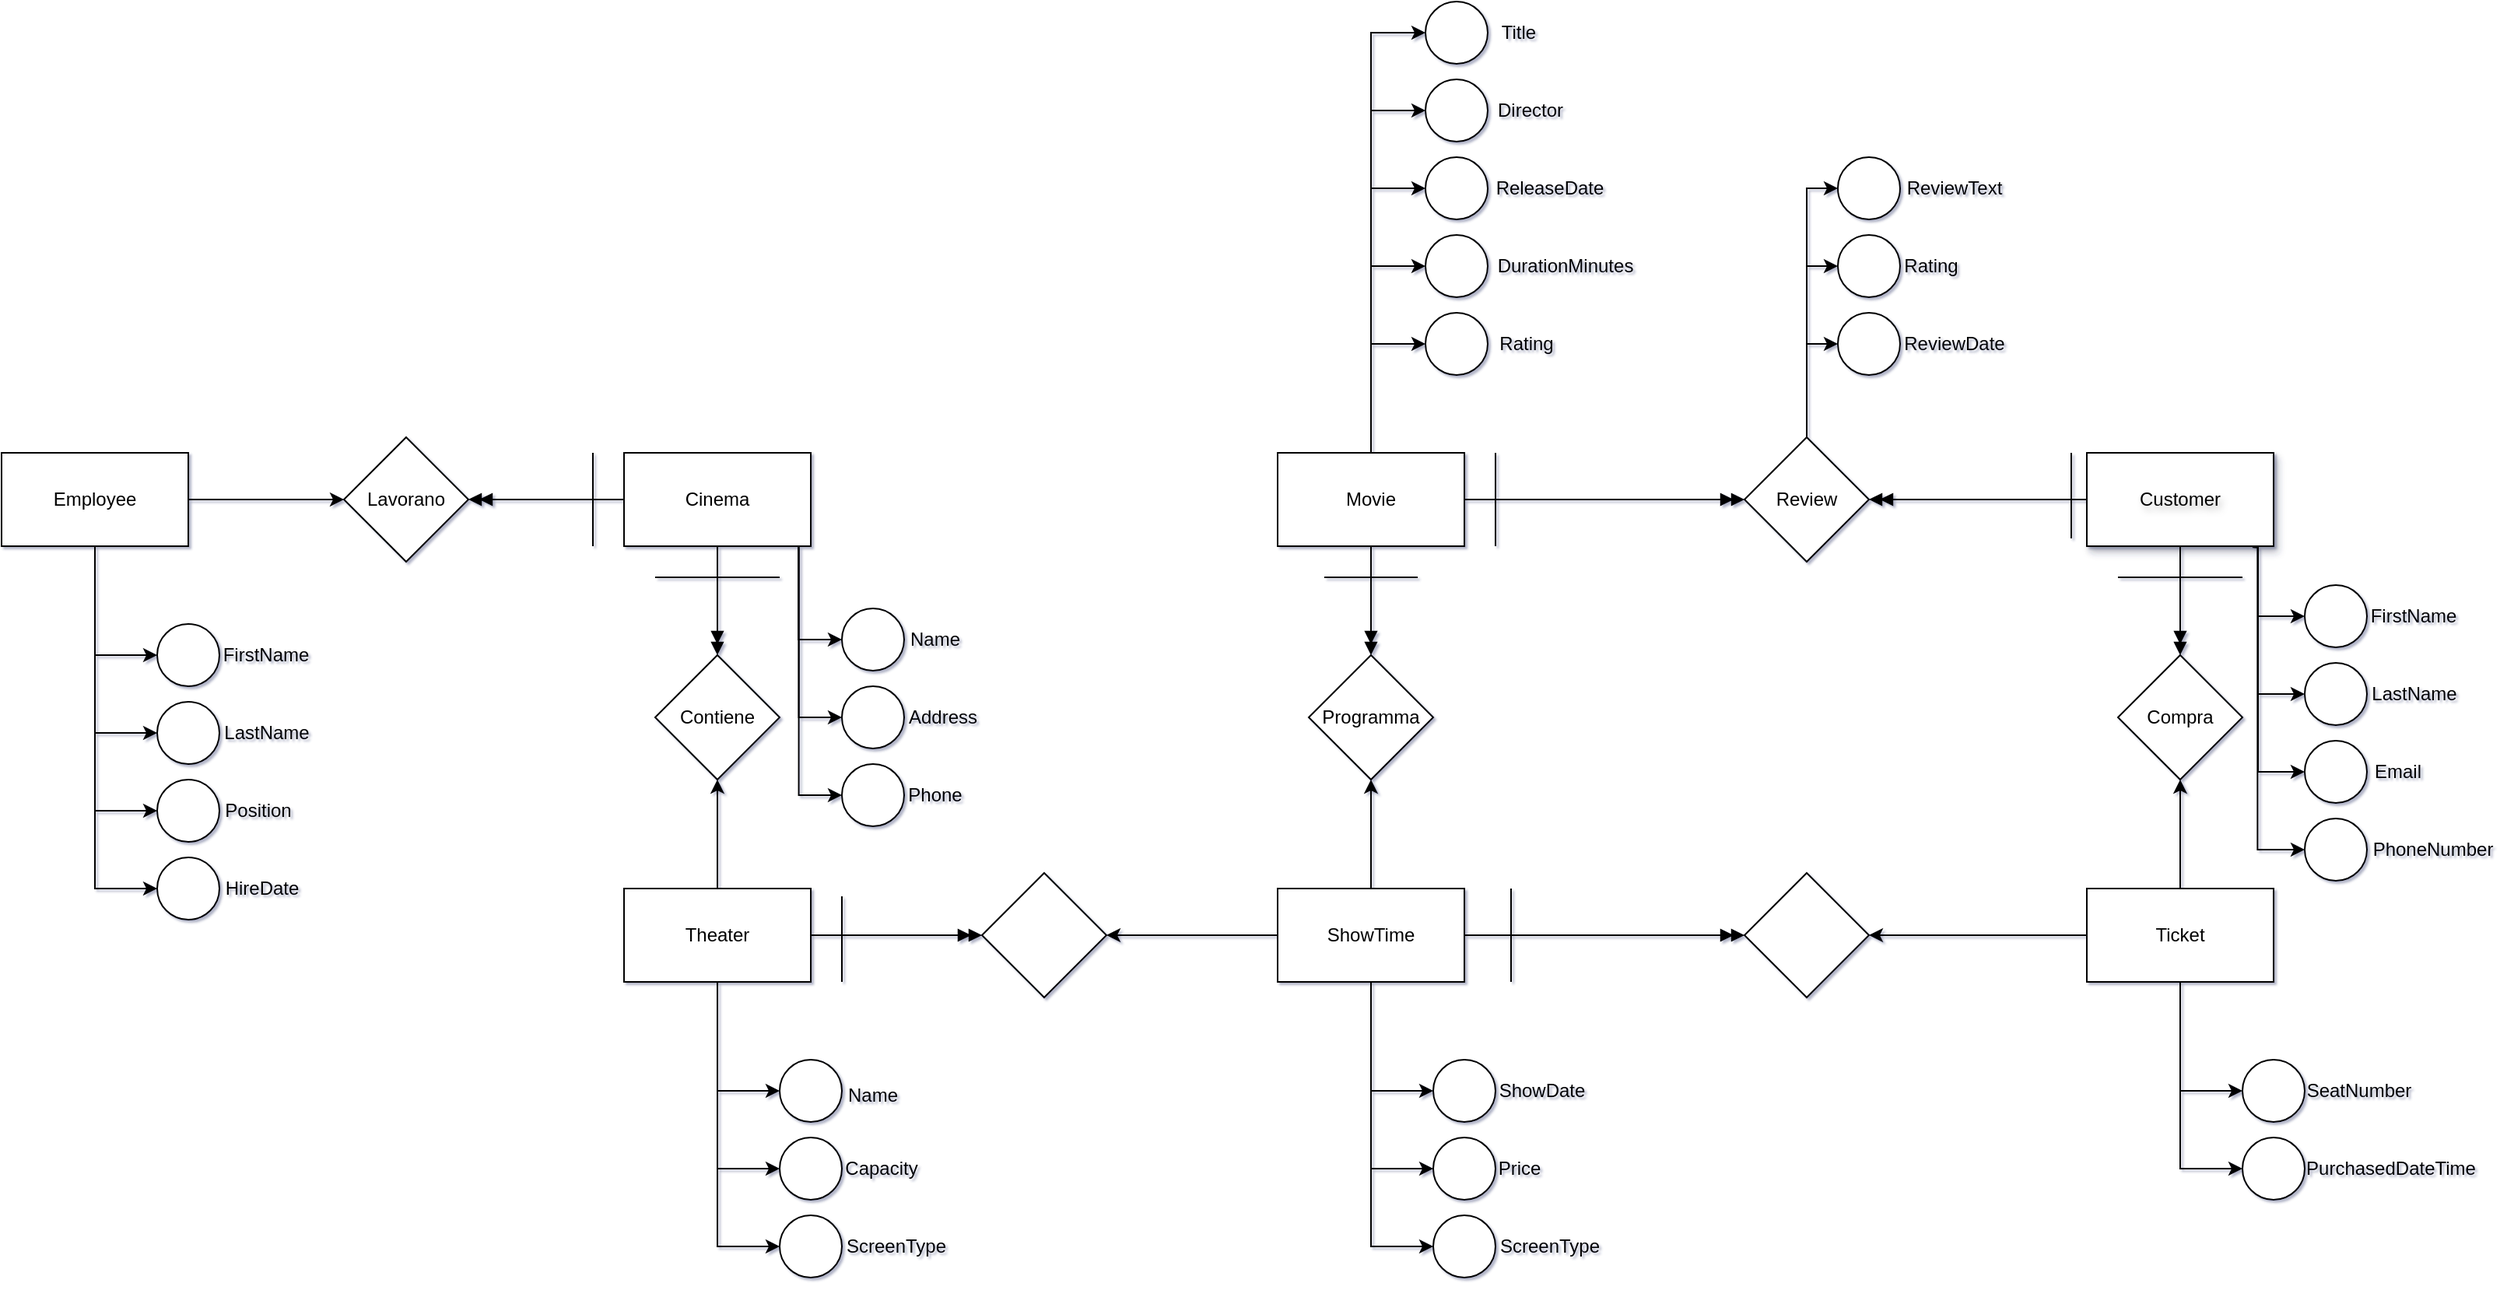 <mxfile version="24.0.4" type="device">
  <diagram name="Pagina-1" id="h8wLSMAZNpNyWoTJ6G6y">
    <mxGraphModel dx="2309" dy="1544" grid="1" gridSize="10" guides="1" tooltips="1" connect="1" arrows="1" fold="1" page="0" pageScale="1" pageWidth="827" pageHeight="1169" math="0" shadow="1">
      <root>
        <mxCell id="0" />
        <mxCell id="1" parent="0" />
        <mxCell id="7-9geM-oALS8OVl-i5yI-34" style="edgeStyle=orthogonalEdgeStyle;rounded=0;orthogonalLoop=1;jettySize=auto;html=1;endArrow=doubleBlock;endFill=1;" parent="1" source="7-9geM-oALS8OVl-i5yI-1" target="7-9geM-oALS8OVl-i5yI-31" edge="1">
          <mxGeometry relative="1" as="geometry" />
        </mxCell>
        <mxCell id="7-9geM-oALS8OVl-i5yI-41" style="edgeStyle=orthogonalEdgeStyle;rounded=0;orthogonalLoop=1;jettySize=auto;html=1;endArrow=doubleBlock;endFill=1;" parent="1" source="7-9geM-oALS8OVl-i5yI-1" target="7-9geM-oALS8OVl-i5yI-39" edge="1">
          <mxGeometry relative="1" as="geometry" />
        </mxCell>
        <mxCell id="7-9geM-oALS8OVl-i5yI-104" style="edgeStyle=orthogonalEdgeStyle;rounded=0;orthogonalLoop=1;jettySize=auto;html=1;entryX=0;entryY=0.5;entryDx=0;entryDy=0;exitX=0.936;exitY=1.008;exitDx=0;exitDy=0;exitPerimeter=0;" parent="1" source="7-9geM-oALS8OVl-i5yI-1" target="7-9geM-oALS8OVl-i5yI-94" edge="1">
          <mxGeometry relative="1" as="geometry" />
        </mxCell>
        <mxCell id="7-9geM-oALS8OVl-i5yI-105" style="edgeStyle=orthogonalEdgeStyle;rounded=0;orthogonalLoop=1;jettySize=auto;html=1;entryX=0;entryY=0.5;entryDx=0;entryDy=0;exitX=0.934;exitY=0.998;exitDx=0;exitDy=0;exitPerimeter=0;" parent="1" source="7-9geM-oALS8OVl-i5yI-1" target="7-9geM-oALS8OVl-i5yI-93" edge="1">
          <mxGeometry relative="1" as="geometry" />
        </mxCell>
        <mxCell id="7-9geM-oALS8OVl-i5yI-106" style="edgeStyle=orthogonalEdgeStyle;rounded=0;orthogonalLoop=1;jettySize=auto;html=1;entryX=0;entryY=0.5;entryDx=0;entryDy=0;exitX=0.936;exitY=0.996;exitDx=0;exitDy=0;exitPerimeter=0;" parent="1" source="7-9geM-oALS8OVl-i5yI-1" target="7-9geM-oALS8OVl-i5yI-99" edge="1">
          <mxGeometry relative="1" as="geometry" />
        </mxCell>
        <mxCell id="7-9geM-oALS8OVl-i5yI-1" value="Cinema" style="rounded=0;whiteSpace=wrap;html=1;" parent="1" vertex="1">
          <mxGeometry x="60" y="50" width="120" height="60" as="geometry" />
        </mxCell>
        <mxCell id="7-9geM-oALS8OVl-i5yI-33" style="edgeStyle=orthogonalEdgeStyle;rounded=0;orthogonalLoop=1;jettySize=auto;html=1;endArrow=classic;endFill=1;" parent="1" source="7-9geM-oALS8OVl-i5yI-2" target="7-9geM-oALS8OVl-i5yI-31" edge="1">
          <mxGeometry relative="1" as="geometry" />
        </mxCell>
        <mxCell id="7-9geM-oALS8OVl-i5yI-48" style="edgeStyle=orthogonalEdgeStyle;rounded=0;orthogonalLoop=1;jettySize=auto;html=1;entryX=0;entryY=0.5;entryDx=0;entryDy=0;endArrow=doubleBlock;endFill=1;" parent="1" source="7-9geM-oALS8OVl-i5yI-2" target="7-9geM-oALS8OVl-i5yI-46" edge="1">
          <mxGeometry relative="1" as="geometry" />
        </mxCell>
        <mxCell id="7-9geM-oALS8OVl-i5yI-117" style="edgeStyle=orthogonalEdgeStyle;rounded=0;orthogonalLoop=1;jettySize=auto;html=1;entryX=0;entryY=0.5;entryDx=0;entryDy=0;" parent="1" source="7-9geM-oALS8OVl-i5yI-2" target="7-9geM-oALS8OVl-i5yI-108" edge="1">
          <mxGeometry relative="1" as="geometry" />
        </mxCell>
        <mxCell id="7-9geM-oALS8OVl-i5yI-118" style="edgeStyle=orthogonalEdgeStyle;rounded=0;orthogonalLoop=1;jettySize=auto;html=1;entryX=0;entryY=0.5;entryDx=0;entryDy=0;" parent="1" source="7-9geM-oALS8OVl-i5yI-2" target="7-9geM-oALS8OVl-i5yI-109" edge="1">
          <mxGeometry relative="1" as="geometry" />
        </mxCell>
        <mxCell id="7-9geM-oALS8OVl-i5yI-119" style="edgeStyle=orthogonalEdgeStyle;rounded=0;orthogonalLoop=1;jettySize=auto;html=1;entryX=0;entryY=0.5;entryDx=0;entryDy=0;" parent="1" source="7-9geM-oALS8OVl-i5yI-2" target="7-9geM-oALS8OVl-i5yI-110" edge="1">
          <mxGeometry relative="1" as="geometry" />
        </mxCell>
        <mxCell id="7-9geM-oALS8OVl-i5yI-2" value="Theater" style="rounded=0;whiteSpace=wrap;html=1;" parent="1" vertex="1">
          <mxGeometry x="60" y="330" width="120" height="60" as="geometry" />
        </mxCell>
        <mxCell id="7-9geM-oALS8OVl-i5yI-53" style="edgeStyle=orthogonalEdgeStyle;rounded=0;orthogonalLoop=1;jettySize=auto;html=1;entryX=0.5;entryY=0;entryDx=0;entryDy=0;endArrow=doubleBlock;endFill=1;" parent="1" source="7-9geM-oALS8OVl-i5yI-3" target="7-9geM-oALS8OVl-i5yI-51" edge="1">
          <mxGeometry relative="1" as="geometry" />
        </mxCell>
        <mxCell id="7-9geM-oALS8OVl-i5yI-68" style="edgeStyle=orthogonalEdgeStyle;rounded=0;orthogonalLoop=1;jettySize=auto;html=1;endArrow=doubleBlock;endFill=1;" parent="1" source="7-9geM-oALS8OVl-i5yI-3" target="7-9geM-oALS8OVl-i5yI-77" edge="1">
          <mxGeometry relative="1" as="geometry">
            <mxPoint x="610" y="80" as="targetPoint" />
          </mxGeometry>
        </mxCell>
        <mxCell id="ymooSwUsxe_U0fzHC8pk-4" style="edgeStyle=orthogonalEdgeStyle;rounded=0;orthogonalLoop=1;jettySize=auto;html=1;entryX=0;entryY=0.5;entryDx=0;entryDy=0;" edge="1" parent="1" source="7-9geM-oALS8OVl-i5yI-3" target="ymooSwUsxe_U0fzHC8pk-3">
          <mxGeometry relative="1" as="geometry" />
        </mxCell>
        <mxCell id="ymooSwUsxe_U0fzHC8pk-5" style="edgeStyle=orthogonalEdgeStyle;rounded=0;orthogonalLoop=1;jettySize=auto;html=1;entryX=0;entryY=0.5;entryDx=0;entryDy=0;" edge="1" parent="1" source="7-9geM-oALS8OVl-i5yI-3" target="ymooSwUsxe_U0fzHC8pk-1">
          <mxGeometry relative="1" as="geometry" />
        </mxCell>
        <mxCell id="ymooSwUsxe_U0fzHC8pk-6" style="edgeStyle=orthogonalEdgeStyle;rounded=0;orthogonalLoop=1;jettySize=auto;html=1;entryX=0;entryY=0.5;entryDx=0;entryDy=0;" edge="1" parent="1" source="7-9geM-oALS8OVl-i5yI-3" target="ymooSwUsxe_U0fzHC8pk-2">
          <mxGeometry relative="1" as="geometry" />
        </mxCell>
        <mxCell id="ymooSwUsxe_U0fzHC8pk-11" style="edgeStyle=orthogonalEdgeStyle;rounded=0;orthogonalLoop=1;jettySize=auto;html=1;entryX=0;entryY=0.5;entryDx=0;entryDy=0;" edge="1" parent="1" source="7-9geM-oALS8OVl-i5yI-3" target="ymooSwUsxe_U0fzHC8pk-9">
          <mxGeometry relative="1" as="geometry" />
        </mxCell>
        <mxCell id="ymooSwUsxe_U0fzHC8pk-17" style="edgeStyle=orthogonalEdgeStyle;rounded=0;orthogonalLoop=1;jettySize=auto;html=1;entryX=0;entryY=0.5;entryDx=0;entryDy=0;" edge="1" parent="1" source="7-9geM-oALS8OVl-i5yI-3" target="ymooSwUsxe_U0fzHC8pk-15">
          <mxGeometry relative="1" as="geometry" />
        </mxCell>
        <mxCell id="7-9geM-oALS8OVl-i5yI-3" value="Movie" style="rounded=0;whiteSpace=wrap;html=1;" parent="1" vertex="1">
          <mxGeometry x="480" y="50" width="120" height="60" as="geometry" />
        </mxCell>
        <mxCell id="7-9geM-oALS8OVl-i5yI-47" style="edgeStyle=orthogonalEdgeStyle;rounded=0;orthogonalLoop=1;jettySize=auto;html=1;" parent="1" source="7-9geM-oALS8OVl-i5yI-4" target="7-9geM-oALS8OVl-i5yI-46" edge="1">
          <mxGeometry relative="1" as="geometry" />
        </mxCell>
        <mxCell id="7-9geM-oALS8OVl-i5yI-52" style="edgeStyle=orthogonalEdgeStyle;rounded=0;orthogonalLoop=1;jettySize=auto;html=1;" parent="1" source="7-9geM-oALS8OVl-i5yI-4" target="7-9geM-oALS8OVl-i5yI-51" edge="1">
          <mxGeometry relative="1" as="geometry" />
        </mxCell>
        <mxCell id="7-9geM-oALS8OVl-i5yI-62" style="edgeStyle=orthogonalEdgeStyle;rounded=0;orthogonalLoop=1;jettySize=auto;html=1;endArrow=doubleBlock;endFill=1;" parent="1" source="7-9geM-oALS8OVl-i5yI-4" target="7-9geM-oALS8OVl-i5yI-60" edge="1">
          <mxGeometry relative="1" as="geometry" />
        </mxCell>
        <mxCell id="7-9geM-oALS8OVl-i5yI-138" style="edgeStyle=orthogonalEdgeStyle;rounded=0;orthogonalLoop=1;jettySize=auto;html=1;entryX=0;entryY=0.5;entryDx=0;entryDy=0;" parent="1" source="7-9geM-oALS8OVl-i5yI-4" target="7-9geM-oALS8OVl-i5yI-131" edge="1">
          <mxGeometry relative="1" as="geometry" />
        </mxCell>
        <mxCell id="7-9geM-oALS8OVl-i5yI-139" style="edgeStyle=orthogonalEdgeStyle;rounded=0;orthogonalLoop=1;jettySize=auto;html=1;entryX=0;entryY=0.5;entryDx=0;entryDy=0;" parent="1" source="7-9geM-oALS8OVl-i5yI-4" target="7-9geM-oALS8OVl-i5yI-132" edge="1">
          <mxGeometry relative="1" as="geometry" />
        </mxCell>
        <mxCell id="7-9geM-oALS8OVl-i5yI-140" style="edgeStyle=orthogonalEdgeStyle;rounded=0;orthogonalLoop=1;jettySize=auto;html=1;entryX=0;entryY=0.5;entryDx=0;entryDy=0;" parent="1" source="7-9geM-oALS8OVl-i5yI-4" target="7-9geM-oALS8OVl-i5yI-133" edge="1">
          <mxGeometry relative="1" as="geometry" />
        </mxCell>
        <mxCell id="7-9geM-oALS8OVl-i5yI-4" value="ShowTime" style="rounded=0;whiteSpace=wrap;html=1;" parent="1" vertex="1">
          <mxGeometry x="480" y="330" width="120" height="60" as="geometry" />
        </mxCell>
        <mxCell id="7-9geM-oALS8OVl-i5yI-59" style="edgeStyle=orthogonalEdgeStyle;rounded=0;orthogonalLoop=1;jettySize=auto;html=1;" parent="1" source="7-9geM-oALS8OVl-i5yI-5" target="7-9geM-oALS8OVl-i5yI-56" edge="1">
          <mxGeometry relative="1" as="geometry" />
        </mxCell>
        <mxCell id="7-9geM-oALS8OVl-i5yI-61" style="edgeStyle=orthogonalEdgeStyle;rounded=0;orthogonalLoop=1;jettySize=auto;html=1;" parent="1" source="7-9geM-oALS8OVl-i5yI-5" target="7-9geM-oALS8OVl-i5yI-60" edge="1">
          <mxGeometry relative="1" as="geometry" />
        </mxCell>
        <mxCell id="7-9geM-oALS8OVl-i5yI-149" style="edgeStyle=orthogonalEdgeStyle;rounded=0;orthogonalLoop=1;jettySize=auto;html=1;entryX=0;entryY=0.5;entryDx=0;entryDy=0;" parent="1" source="7-9geM-oALS8OVl-i5yI-5" target="7-9geM-oALS8OVl-i5yI-142" edge="1">
          <mxGeometry relative="1" as="geometry" />
        </mxCell>
        <mxCell id="7-9geM-oALS8OVl-i5yI-150" style="edgeStyle=orthogonalEdgeStyle;rounded=0;orthogonalLoop=1;jettySize=auto;html=1;entryX=0;entryY=0.5;entryDx=0;entryDy=0;" parent="1" source="7-9geM-oALS8OVl-i5yI-5" target="7-9geM-oALS8OVl-i5yI-143" edge="1">
          <mxGeometry relative="1" as="geometry" />
        </mxCell>
        <mxCell id="7-9geM-oALS8OVl-i5yI-5" value="Ticket" style="rounded=0;whiteSpace=wrap;html=1;" parent="1" vertex="1">
          <mxGeometry x="1000" y="330" width="120" height="60" as="geometry" />
        </mxCell>
        <mxCell id="7-9geM-oALS8OVl-i5yI-58" style="edgeStyle=orthogonalEdgeStyle;rounded=0;orthogonalLoop=1;jettySize=auto;html=1;entryX=0.5;entryY=0;entryDx=0;entryDy=0;endArrow=doubleBlock;endFill=1;" parent="1" source="7-9geM-oALS8OVl-i5yI-6" target="7-9geM-oALS8OVl-i5yI-56" edge="1">
          <mxGeometry relative="1" as="geometry" />
        </mxCell>
        <mxCell id="7-9geM-oALS8OVl-i5yI-64" style="edgeStyle=orthogonalEdgeStyle;rounded=0;orthogonalLoop=1;jettySize=auto;html=1;endArrow=doubleBlock;endFill=1;entryX=1;entryY=0.5;entryDx=0;entryDy=0;" parent="1" source="7-9geM-oALS8OVl-i5yI-6" target="7-9geM-oALS8OVl-i5yI-77" edge="1">
          <mxGeometry relative="1" as="geometry">
            <mxPoint x="1040" y="80" as="targetPoint" />
          </mxGeometry>
        </mxCell>
        <mxCell id="7-9geM-oALS8OVl-i5yI-161" style="edgeStyle=orthogonalEdgeStyle;rounded=0;orthogonalLoop=1;jettySize=auto;html=1;entryX=0;entryY=0.5;entryDx=0;entryDy=0;exitX=0.89;exitY=1.008;exitDx=0;exitDy=0;exitPerimeter=0;" parent="1" source="7-9geM-oALS8OVl-i5yI-6" target="7-9geM-oALS8OVl-i5yI-152" edge="1">
          <mxGeometry relative="1" as="geometry">
            <Array as="points">
              <mxPoint x="1110" y="110" />
              <mxPoint x="1110" y="155" />
            </Array>
          </mxGeometry>
        </mxCell>
        <mxCell id="7-9geM-oALS8OVl-i5yI-162" style="edgeStyle=orthogonalEdgeStyle;rounded=0;orthogonalLoop=1;jettySize=auto;html=1;entryX=0;entryY=0.5;entryDx=0;entryDy=0;exitX=0.894;exitY=1.011;exitDx=0;exitDy=0;exitPerimeter=0;" parent="1" source="7-9geM-oALS8OVl-i5yI-6" target="7-9geM-oALS8OVl-i5yI-153" edge="1">
          <mxGeometry relative="1" as="geometry">
            <Array as="points">
              <mxPoint x="1110" y="111" />
              <mxPoint x="1110" y="205" />
            </Array>
          </mxGeometry>
        </mxCell>
        <mxCell id="7-9geM-oALS8OVl-i5yI-163" style="edgeStyle=orthogonalEdgeStyle;rounded=0;orthogonalLoop=1;jettySize=auto;html=1;entryX=0;entryY=0.5;entryDx=0;entryDy=0;exitX=0.887;exitY=1.011;exitDx=0;exitDy=0;exitPerimeter=0;" parent="1" source="7-9geM-oALS8OVl-i5yI-6" target="7-9geM-oALS8OVl-i5yI-154" edge="1">
          <mxGeometry relative="1" as="geometry">
            <Array as="points">
              <mxPoint x="1110" y="111" />
              <mxPoint x="1110" y="255" />
            </Array>
          </mxGeometry>
        </mxCell>
        <mxCell id="7-9geM-oALS8OVl-i5yI-164" style="edgeStyle=orthogonalEdgeStyle;rounded=0;orthogonalLoop=1;jettySize=auto;html=1;entryX=0;entryY=0.5;entryDx=0;entryDy=0;exitX=0.914;exitY=1.005;exitDx=0;exitDy=0;exitPerimeter=0;" parent="1" source="7-9geM-oALS8OVl-i5yI-6" target="7-9geM-oALS8OVl-i5yI-159" edge="1">
          <mxGeometry relative="1" as="geometry" />
        </mxCell>
        <mxCell id="7-9geM-oALS8OVl-i5yI-6" value="Customer" style="rounded=0;whiteSpace=wrap;html=1;glass=0;shadow=1;textShadow=1;" parent="1" vertex="1">
          <mxGeometry x="1000" y="50" width="120" height="60" as="geometry" />
        </mxCell>
        <mxCell id="7-9geM-oALS8OVl-i5yI-40" style="edgeStyle=orthogonalEdgeStyle;rounded=0;orthogonalLoop=1;jettySize=auto;html=1;entryX=0;entryY=0.5;entryDx=0;entryDy=0;" parent="1" source="7-9geM-oALS8OVl-i5yI-8" target="7-9geM-oALS8OVl-i5yI-39" edge="1">
          <mxGeometry relative="1" as="geometry" />
        </mxCell>
        <mxCell id="7-9geM-oALS8OVl-i5yI-84" style="edgeStyle=orthogonalEdgeStyle;rounded=0;orthogonalLoop=1;jettySize=auto;html=1;entryX=0;entryY=0.5;entryDx=0;entryDy=0;" parent="1" source="7-9geM-oALS8OVl-i5yI-8" target="7-9geM-oALS8OVl-i5yI-78" edge="1">
          <mxGeometry relative="1" as="geometry" />
        </mxCell>
        <mxCell id="7-9geM-oALS8OVl-i5yI-85" style="edgeStyle=orthogonalEdgeStyle;rounded=0;orthogonalLoop=1;jettySize=auto;html=1;entryX=0;entryY=0.5;entryDx=0;entryDy=0;" parent="1" source="7-9geM-oALS8OVl-i5yI-8" target="7-9geM-oALS8OVl-i5yI-79" edge="1">
          <mxGeometry relative="1" as="geometry" />
        </mxCell>
        <mxCell id="7-9geM-oALS8OVl-i5yI-86" style="edgeStyle=orthogonalEdgeStyle;rounded=0;orthogonalLoop=1;jettySize=auto;html=1;entryX=0;entryY=0.5;entryDx=0;entryDy=0;" parent="1" source="7-9geM-oALS8OVl-i5yI-8" target="7-9geM-oALS8OVl-i5yI-80" edge="1">
          <mxGeometry relative="1" as="geometry" />
        </mxCell>
        <mxCell id="7-9geM-oALS8OVl-i5yI-91" style="edgeStyle=orthogonalEdgeStyle;rounded=0;orthogonalLoop=1;jettySize=auto;html=1;entryX=0;entryY=0.5;entryDx=0;entryDy=0;" parent="1" source="7-9geM-oALS8OVl-i5yI-8" target="7-9geM-oALS8OVl-i5yI-89" edge="1">
          <mxGeometry relative="1" as="geometry" />
        </mxCell>
        <mxCell id="7-9geM-oALS8OVl-i5yI-8" value="Employee" style="rounded=0;whiteSpace=wrap;html=1;" parent="1" vertex="1">
          <mxGeometry x="-340" y="50" width="120" height="60" as="geometry" />
        </mxCell>
        <mxCell id="7-9geM-oALS8OVl-i5yI-31" value="Contiene" style="rhombus;whiteSpace=wrap;html=1;" parent="1" vertex="1">
          <mxGeometry x="80" y="180" width="80" height="80" as="geometry" />
        </mxCell>
        <mxCell id="7-9geM-oALS8OVl-i5yI-35" value="" style="endArrow=none;html=1;rounded=0;" parent="1" edge="1">
          <mxGeometry width="50" height="50" relative="1" as="geometry">
            <mxPoint x="80" y="130" as="sourcePoint" />
            <mxPoint x="160" y="130" as="targetPoint" />
          </mxGeometry>
        </mxCell>
        <mxCell id="7-9geM-oALS8OVl-i5yI-39" value="Lavorano" style="rhombus;whiteSpace=wrap;html=1;" parent="1" vertex="1">
          <mxGeometry x="-120" y="40" width="80" height="80" as="geometry" />
        </mxCell>
        <mxCell id="7-9geM-oALS8OVl-i5yI-45" value="" style="endArrow=none;html=1;rounded=0;" parent="1" edge="1">
          <mxGeometry width="50" height="50" relative="1" as="geometry">
            <mxPoint x="40" y="50" as="sourcePoint" />
            <mxPoint x="40" y="110" as="targetPoint" />
          </mxGeometry>
        </mxCell>
        <mxCell id="7-9geM-oALS8OVl-i5yI-46" value="" style="rhombus;whiteSpace=wrap;html=1;" parent="1" vertex="1">
          <mxGeometry x="290" y="320" width="80" height="80" as="geometry" />
        </mxCell>
        <mxCell id="7-9geM-oALS8OVl-i5yI-49" value="" style="endArrow=none;html=1;rounded=0;" parent="1" edge="1">
          <mxGeometry width="50" height="50" relative="1" as="geometry">
            <mxPoint x="200" y="390" as="sourcePoint" />
            <mxPoint x="200" y="335" as="targetPoint" />
          </mxGeometry>
        </mxCell>
        <mxCell id="7-9geM-oALS8OVl-i5yI-51" value="Programma" style="rhombus;whiteSpace=wrap;html=1;" parent="1" vertex="1">
          <mxGeometry x="500" y="180" width="80" height="80" as="geometry" />
        </mxCell>
        <mxCell id="7-9geM-oALS8OVl-i5yI-54" value="" style="endArrow=none;html=1;rounded=0;" parent="1" edge="1">
          <mxGeometry width="50" height="50" relative="1" as="geometry">
            <mxPoint x="510" y="130" as="sourcePoint" />
            <mxPoint x="570" y="130" as="targetPoint" />
          </mxGeometry>
        </mxCell>
        <mxCell id="7-9geM-oALS8OVl-i5yI-56" value="Compra" style="rhombus;whiteSpace=wrap;html=1;" parent="1" vertex="1">
          <mxGeometry x="1020" y="180" width="80" height="80" as="geometry" />
        </mxCell>
        <mxCell id="7-9geM-oALS8OVl-i5yI-60" value="" style="rhombus;whiteSpace=wrap;html=1;" parent="1" vertex="1">
          <mxGeometry x="780" y="320" width="80" height="80" as="geometry" />
        </mxCell>
        <mxCell id="7-9geM-oALS8OVl-i5yI-72" value="" style="endArrow=none;html=1;rounded=0;" parent="1" edge="1">
          <mxGeometry width="50" height="50" relative="1" as="geometry">
            <mxPoint x="620" y="110" as="sourcePoint" />
            <mxPoint x="620" y="50" as="targetPoint" />
          </mxGeometry>
        </mxCell>
        <mxCell id="7-9geM-oALS8OVl-i5yI-73" value="" style="endArrow=none;html=1;rounded=0;" parent="1" edge="1">
          <mxGeometry width="50" height="50" relative="1" as="geometry">
            <mxPoint x="990" y="105" as="sourcePoint" />
            <mxPoint x="990" y="50" as="targetPoint" />
          </mxGeometry>
        </mxCell>
        <mxCell id="7-9geM-oALS8OVl-i5yI-74" value="" style="endArrow=none;html=1;rounded=0;" parent="1" edge="1">
          <mxGeometry width="50" height="50" relative="1" as="geometry">
            <mxPoint x="630" y="390" as="sourcePoint" />
            <mxPoint x="630" y="330" as="targetPoint" />
          </mxGeometry>
        </mxCell>
        <mxCell id="7-9geM-oALS8OVl-i5yI-75" value="" style="endArrow=none;html=1;rounded=0;" parent="1" edge="1">
          <mxGeometry width="50" height="50" relative="1" as="geometry">
            <mxPoint x="1020" y="130" as="sourcePoint" />
            <mxPoint x="1100" y="130" as="targetPoint" />
          </mxGeometry>
        </mxCell>
        <mxCell id="l1KYRSXGpNw2toulHuy--4" style="edgeStyle=orthogonalEdgeStyle;rounded=0;orthogonalLoop=1;jettySize=auto;html=1;entryX=0;entryY=0.5;entryDx=0;entryDy=0;" parent="1" source="7-9geM-oALS8OVl-i5yI-77" target="l1KYRSXGpNw2toulHuy--1" edge="1">
          <mxGeometry relative="1" as="geometry" />
        </mxCell>
        <mxCell id="l1KYRSXGpNw2toulHuy--5" style="edgeStyle=orthogonalEdgeStyle;rounded=0;orthogonalLoop=1;jettySize=auto;html=1;entryX=0;entryY=0.5;entryDx=0;entryDy=0;" parent="1" source="7-9geM-oALS8OVl-i5yI-77" target="l1KYRSXGpNw2toulHuy--2" edge="1">
          <mxGeometry relative="1" as="geometry" />
        </mxCell>
        <mxCell id="l1KYRSXGpNw2toulHuy--6" style="edgeStyle=orthogonalEdgeStyle;rounded=0;orthogonalLoop=1;jettySize=auto;html=1;entryX=0;entryY=0.5;entryDx=0;entryDy=0;" parent="1" source="7-9geM-oALS8OVl-i5yI-77" target="l1KYRSXGpNw2toulHuy--3" edge="1">
          <mxGeometry relative="1" as="geometry" />
        </mxCell>
        <mxCell id="7-9geM-oALS8OVl-i5yI-77" value="Review" style="rhombus;whiteSpace=wrap;html=1;" parent="1" vertex="1">
          <mxGeometry x="780" y="40" width="80" height="80" as="geometry" />
        </mxCell>
        <mxCell id="7-9geM-oALS8OVl-i5yI-78" value="" style="ellipse;whiteSpace=wrap;html=1;aspect=fixed;" parent="1" vertex="1">
          <mxGeometry x="-240" y="160" width="40" height="40" as="geometry" />
        </mxCell>
        <mxCell id="7-9geM-oALS8OVl-i5yI-79" value="" style="ellipse;whiteSpace=wrap;html=1;aspect=fixed;" parent="1" vertex="1">
          <mxGeometry x="-240" y="210" width="40" height="40" as="geometry" />
        </mxCell>
        <mxCell id="7-9geM-oALS8OVl-i5yI-80" value="" style="ellipse;whiteSpace=wrap;html=1;aspect=fixed;" parent="1" vertex="1">
          <mxGeometry x="-240" y="260" width="40" height="40" as="geometry" />
        </mxCell>
        <mxCell id="7-9geM-oALS8OVl-i5yI-81" value="FirstName" style="text;html=1;align=center;verticalAlign=middle;whiteSpace=wrap;rounded=0;" parent="1" vertex="1">
          <mxGeometry x="-200" y="165" width="60" height="30" as="geometry" />
        </mxCell>
        <mxCell id="7-9geM-oALS8OVl-i5yI-83" value="LastName" style="text;html=1;align=center;verticalAlign=middle;resizable=0;points=[];autosize=1;strokeColor=none;fillColor=none;" parent="1" vertex="1">
          <mxGeometry x="-210" y="215" width="80" height="30" as="geometry" />
        </mxCell>
        <mxCell id="7-9geM-oALS8OVl-i5yI-87" value="Position" style="text;html=1;align=center;verticalAlign=middle;whiteSpace=wrap;rounded=0;" parent="1" vertex="1">
          <mxGeometry x="-200" y="265" width="50" height="30" as="geometry" />
        </mxCell>
        <mxCell id="7-9geM-oALS8OVl-i5yI-88" style="edgeStyle=orthogonalEdgeStyle;rounded=0;orthogonalLoop=1;jettySize=auto;html=1;exitX=0.5;exitY=1;exitDx=0;exitDy=0;" parent="1" source="7-9geM-oALS8OVl-i5yI-87" target="7-9geM-oALS8OVl-i5yI-87" edge="1">
          <mxGeometry relative="1" as="geometry" />
        </mxCell>
        <mxCell id="7-9geM-oALS8OVl-i5yI-89" value="" style="ellipse;whiteSpace=wrap;html=1;aspect=fixed;" parent="1" vertex="1">
          <mxGeometry x="-240" y="310" width="40" height="40" as="geometry" />
        </mxCell>
        <mxCell id="7-9geM-oALS8OVl-i5yI-90" value="HireDate" style="text;html=1;align=center;verticalAlign=middle;whiteSpace=wrap;rounded=0;" parent="1" vertex="1">
          <mxGeometry x="-200" y="315" width="55" height="30" as="geometry" />
        </mxCell>
        <mxCell id="7-9geM-oALS8OVl-i5yI-93" value="" style="ellipse;whiteSpace=wrap;html=1;aspect=fixed;" parent="1" vertex="1">
          <mxGeometry x="200" y="150" width="40" height="40" as="geometry" />
        </mxCell>
        <mxCell id="7-9geM-oALS8OVl-i5yI-94" value="" style="ellipse;whiteSpace=wrap;html=1;aspect=fixed;" parent="1" vertex="1">
          <mxGeometry x="200" y="200" width="40" height="40" as="geometry" />
        </mxCell>
        <mxCell id="7-9geM-oALS8OVl-i5yI-99" value="" style="ellipse;whiteSpace=wrap;html=1;aspect=fixed;" parent="1" vertex="1">
          <mxGeometry x="200" y="250" width="40" height="40" as="geometry" />
        </mxCell>
        <mxCell id="7-9geM-oALS8OVl-i5yI-100" value="Name" style="text;html=1;align=center;verticalAlign=middle;whiteSpace=wrap;rounded=0;" parent="1" vertex="1">
          <mxGeometry x="230" y="155" width="60" height="30" as="geometry" />
        </mxCell>
        <mxCell id="7-9geM-oALS8OVl-i5yI-101" value="Address" style="text;html=1;align=center;verticalAlign=middle;whiteSpace=wrap;rounded=0;" parent="1" vertex="1">
          <mxGeometry x="240" y="205" width="50" height="30" as="geometry" />
        </mxCell>
        <mxCell id="7-9geM-oALS8OVl-i5yI-102" value="Phone" style="text;html=1;align=center;verticalAlign=middle;whiteSpace=wrap;rounded=0;" parent="1" vertex="1">
          <mxGeometry x="230" y="255" width="60" height="30" as="geometry" />
        </mxCell>
        <mxCell id="7-9geM-oALS8OVl-i5yI-108" value="" style="ellipse;whiteSpace=wrap;html=1;aspect=fixed;" parent="1" vertex="1">
          <mxGeometry x="160" y="440" width="40" height="40" as="geometry" />
        </mxCell>
        <mxCell id="7-9geM-oALS8OVl-i5yI-109" value="" style="ellipse;whiteSpace=wrap;html=1;aspect=fixed;" parent="1" vertex="1">
          <mxGeometry x="160" y="490" width="40" height="40" as="geometry" />
        </mxCell>
        <mxCell id="7-9geM-oALS8OVl-i5yI-110" value="" style="ellipse;whiteSpace=wrap;html=1;aspect=fixed;" parent="1" vertex="1">
          <mxGeometry x="160" y="540" width="40" height="40" as="geometry" />
        </mxCell>
        <mxCell id="7-9geM-oALS8OVl-i5yI-111" value="Name" style="text;html=1;align=center;verticalAlign=middle;whiteSpace=wrap;rounded=0;" parent="1" vertex="1">
          <mxGeometry x="190" y="445" width="60" height="35" as="geometry" />
        </mxCell>
        <mxCell id="7-9geM-oALS8OVl-i5yI-112" value="Capacity" style="text;html=1;align=center;verticalAlign=middle;resizable=0;points=[];autosize=1;strokeColor=none;fillColor=none;" parent="1" vertex="1">
          <mxGeometry x="190" y="495" width="70" height="30" as="geometry" />
        </mxCell>
        <mxCell id="7-9geM-oALS8OVl-i5yI-113" value="ScreenType" style="text;html=1;align=center;verticalAlign=middle;whiteSpace=wrap;rounded=0;" parent="1" vertex="1">
          <mxGeometry x="210" y="545" width="50" height="30" as="geometry" />
        </mxCell>
        <mxCell id="7-9geM-oALS8OVl-i5yI-114" style="edgeStyle=orthogonalEdgeStyle;rounded=0;orthogonalLoop=1;jettySize=auto;html=1;exitX=0.5;exitY=1;exitDx=0;exitDy=0;" parent="1" source="7-9geM-oALS8OVl-i5yI-113" target="7-9geM-oALS8OVl-i5yI-113" edge="1">
          <mxGeometry relative="1" as="geometry" />
        </mxCell>
        <mxCell id="7-9geM-oALS8OVl-i5yI-131" value="" style="ellipse;whiteSpace=wrap;html=1;aspect=fixed;" parent="1" vertex="1">
          <mxGeometry x="580" y="440" width="40" height="40" as="geometry" />
        </mxCell>
        <mxCell id="7-9geM-oALS8OVl-i5yI-132" value="" style="ellipse;whiteSpace=wrap;html=1;aspect=fixed;" parent="1" vertex="1">
          <mxGeometry x="580" y="490" width="40" height="40" as="geometry" />
        </mxCell>
        <mxCell id="7-9geM-oALS8OVl-i5yI-133" value="" style="ellipse;whiteSpace=wrap;html=1;aspect=fixed;" parent="1" vertex="1">
          <mxGeometry x="580" y="540" width="40" height="40" as="geometry" />
        </mxCell>
        <mxCell id="7-9geM-oALS8OVl-i5yI-134" value="ShowDate" style="text;html=1;align=center;verticalAlign=middle;whiteSpace=wrap;rounded=0;" parent="1" vertex="1">
          <mxGeometry x="620" y="442.5" width="60" height="35" as="geometry" />
        </mxCell>
        <mxCell id="7-9geM-oALS8OVl-i5yI-135" value="Price" style="text;html=1;align=center;verticalAlign=middle;resizable=0;points=[];autosize=1;strokeColor=none;fillColor=none;" parent="1" vertex="1">
          <mxGeometry x="610" y="495" width="50" height="30" as="geometry" />
        </mxCell>
        <mxCell id="7-9geM-oALS8OVl-i5yI-136" value="ScreenType" style="text;html=1;align=center;verticalAlign=middle;whiteSpace=wrap;rounded=0;" parent="1" vertex="1">
          <mxGeometry x="630" y="545" width="50" height="30" as="geometry" />
        </mxCell>
        <mxCell id="7-9geM-oALS8OVl-i5yI-137" style="edgeStyle=orthogonalEdgeStyle;rounded=0;orthogonalLoop=1;jettySize=auto;html=1;exitX=0.5;exitY=1;exitDx=0;exitDy=0;" parent="1" source="7-9geM-oALS8OVl-i5yI-136" target="7-9geM-oALS8OVl-i5yI-136" edge="1">
          <mxGeometry relative="1" as="geometry" />
        </mxCell>
        <mxCell id="7-9geM-oALS8OVl-i5yI-142" value="" style="ellipse;whiteSpace=wrap;html=1;aspect=fixed;" parent="1" vertex="1">
          <mxGeometry x="1100" y="440" width="40" height="40" as="geometry" />
        </mxCell>
        <mxCell id="7-9geM-oALS8OVl-i5yI-143" value="" style="ellipse;whiteSpace=wrap;html=1;aspect=fixed;" parent="1" vertex="1">
          <mxGeometry x="1100" y="490" width="40" height="40" as="geometry" />
        </mxCell>
        <mxCell id="7-9geM-oALS8OVl-i5yI-145" value="SeatNumber" style="text;html=1;align=center;verticalAlign=middle;whiteSpace=wrap;rounded=0;" parent="1" vertex="1">
          <mxGeometry x="1145" y="442.5" width="60" height="35" as="geometry" />
        </mxCell>
        <mxCell id="7-9geM-oALS8OVl-i5yI-146" value="PurchasedDateTime" style="text;html=1;align=center;verticalAlign=middle;resizable=0;points=[];autosize=1;strokeColor=none;fillColor=none;" parent="1" vertex="1">
          <mxGeometry x="1130" y="495" width="130" height="30" as="geometry" />
        </mxCell>
        <mxCell id="7-9geM-oALS8OVl-i5yI-152" value="" style="ellipse;whiteSpace=wrap;html=1;aspect=fixed;" parent="1" vertex="1">
          <mxGeometry x="1140" y="135" width="40" height="40" as="geometry" />
        </mxCell>
        <mxCell id="7-9geM-oALS8OVl-i5yI-153" value="" style="ellipse;whiteSpace=wrap;html=1;aspect=fixed;" parent="1" vertex="1">
          <mxGeometry x="1140" y="185" width="40" height="40" as="geometry" />
        </mxCell>
        <mxCell id="7-9geM-oALS8OVl-i5yI-154" value="" style="ellipse;whiteSpace=wrap;html=1;aspect=fixed;" parent="1" vertex="1">
          <mxGeometry x="1140" y="235" width="40" height="40" as="geometry" />
        </mxCell>
        <mxCell id="7-9geM-oALS8OVl-i5yI-155" value="FirstName" style="text;html=1;align=center;verticalAlign=middle;whiteSpace=wrap;rounded=0;" parent="1" vertex="1">
          <mxGeometry x="1180" y="140" width="60" height="30" as="geometry" />
        </mxCell>
        <mxCell id="7-9geM-oALS8OVl-i5yI-156" value="LastName" style="text;html=1;align=center;verticalAlign=middle;resizable=0;points=[];autosize=1;strokeColor=none;fillColor=none;" parent="1" vertex="1">
          <mxGeometry x="1170" y="190" width="80" height="30" as="geometry" />
        </mxCell>
        <mxCell id="7-9geM-oALS8OVl-i5yI-157" value="Email" style="text;html=1;align=center;verticalAlign=middle;whiteSpace=wrap;rounded=0;" parent="1" vertex="1">
          <mxGeometry x="1170" y="240" width="60" height="30" as="geometry" />
        </mxCell>
        <mxCell id="7-9geM-oALS8OVl-i5yI-158" style="edgeStyle=orthogonalEdgeStyle;rounded=0;orthogonalLoop=1;jettySize=auto;html=1;exitX=0.5;exitY=1;exitDx=0;exitDy=0;" parent="1" source="7-9geM-oALS8OVl-i5yI-157" target="7-9geM-oALS8OVl-i5yI-157" edge="1">
          <mxGeometry relative="1" as="geometry" />
        </mxCell>
        <mxCell id="7-9geM-oALS8OVl-i5yI-159" value="" style="ellipse;whiteSpace=wrap;html=1;aspect=fixed;" parent="1" vertex="1">
          <mxGeometry x="1140" y="285" width="40" height="40" as="geometry" />
        </mxCell>
        <mxCell id="7-9geM-oALS8OVl-i5yI-160" value="PhoneNumber" style="text;html=1;align=center;verticalAlign=middle;whiteSpace=wrap;rounded=0;" parent="1" vertex="1">
          <mxGeometry x="1195" y="290" width="55" height="30" as="geometry" />
        </mxCell>
        <mxCell id="l1KYRSXGpNw2toulHuy--1" value="" style="ellipse;whiteSpace=wrap;html=1;aspect=fixed;" parent="1" vertex="1">
          <mxGeometry x="840" y="-40" width="40" height="40" as="geometry" />
        </mxCell>
        <mxCell id="l1KYRSXGpNw2toulHuy--2" value="" style="ellipse;whiteSpace=wrap;html=1;aspect=fixed;" parent="1" vertex="1">
          <mxGeometry x="840" y="-90" width="40" height="40" as="geometry" />
        </mxCell>
        <mxCell id="l1KYRSXGpNw2toulHuy--3" value="" style="ellipse;whiteSpace=wrap;html=1;aspect=fixed;" parent="1" vertex="1">
          <mxGeometry x="840" y="-140" width="40" height="40" as="geometry" />
        </mxCell>
        <mxCell id="l1KYRSXGpNw2toulHuy--7" value="ReviewText" style="text;html=1;align=center;verticalAlign=middle;whiteSpace=wrap;rounded=0;" parent="1" vertex="1">
          <mxGeometry x="880" y="-135" width="70" height="30" as="geometry" />
        </mxCell>
        <mxCell id="l1KYRSXGpNw2toulHuy--8" value="Rating" style="text;html=1;align=center;verticalAlign=middle;whiteSpace=wrap;rounded=0;" parent="1" vertex="1">
          <mxGeometry x="870" y="-85" width="60" height="30" as="geometry" />
        </mxCell>
        <mxCell id="l1KYRSXGpNw2toulHuy--9" value="ReviewDate" style="text;html=1;align=center;verticalAlign=middle;whiteSpace=wrap;rounded=0;" parent="1" vertex="1">
          <mxGeometry x="880" y="-35" width="70" height="30" as="geometry" />
        </mxCell>
        <mxCell id="ymooSwUsxe_U0fzHC8pk-1" value="" style="ellipse;whiteSpace=wrap;html=1;aspect=fixed;" vertex="1" parent="1">
          <mxGeometry x="575" y="-90" width="40" height="40" as="geometry" />
        </mxCell>
        <mxCell id="ymooSwUsxe_U0fzHC8pk-2" value="" style="ellipse;whiteSpace=wrap;html=1;aspect=fixed;" vertex="1" parent="1">
          <mxGeometry x="575" y="-140" width="40" height="40" as="geometry" />
        </mxCell>
        <mxCell id="ymooSwUsxe_U0fzHC8pk-3" value="" style="ellipse;whiteSpace=wrap;html=1;aspect=fixed;" vertex="1" parent="1">
          <mxGeometry x="575" y="-40" width="40" height="40" as="geometry" />
        </mxCell>
        <mxCell id="ymooSwUsxe_U0fzHC8pk-7" value="Rating" style="text;html=1;align=center;verticalAlign=middle;whiteSpace=wrap;rounded=0;" vertex="1" parent="1">
          <mxGeometry x="595" y="-35" width="90" height="30" as="geometry" />
        </mxCell>
        <mxCell id="ymooSwUsxe_U0fzHC8pk-8" value="DurationMinutes" style="text;html=1;align=center;verticalAlign=middle;whiteSpace=wrap;rounded=0;" vertex="1" parent="1">
          <mxGeometry x="635" y="-85" width="60" height="30" as="geometry" />
        </mxCell>
        <mxCell id="ymooSwUsxe_U0fzHC8pk-9" value="" style="ellipse;whiteSpace=wrap;html=1;aspect=fixed;" vertex="1" parent="1">
          <mxGeometry x="575" y="-190" width="40" height="40" as="geometry" />
        </mxCell>
        <mxCell id="ymooSwUsxe_U0fzHC8pk-13" value="ReleaseDate" style="text;html=1;align=center;verticalAlign=middle;whiteSpace=wrap;rounded=0;" vertex="1" parent="1">
          <mxGeometry x="625" y="-135" width="60" height="30" as="geometry" />
        </mxCell>
        <mxCell id="ymooSwUsxe_U0fzHC8pk-14" value="Director" style="text;html=1;align=center;verticalAlign=middle;whiteSpace=wrap;rounded=0;" vertex="1" parent="1">
          <mxGeometry x="600" y="-185" width="85" height="30" as="geometry" />
        </mxCell>
        <mxCell id="ymooSwUsxe_U0fzHC8pk-15" value="" style="ellipse;whiteSpace=wrap;html=1;aspect=fixed;" vertex="1" parent="1">
          <mxGeometry x="575" y="-240" width="40" height="40" as="geometry" />
        </mxCell>
        <mxCell id="ymooSwUsxe_U0fzHC8pk-16" value="Title" style="text;html=1;align=center;verticalAlign=middle;whiteSpace=wrap;rounded=0;" vertex="1" parent="1">
          <mxGeometry x="595" y="-235" width="80" height="30" as="geometry" />
        </mxCell>
      </root>
    </mxGraphModel>
  </diagram>
</mxfile>
